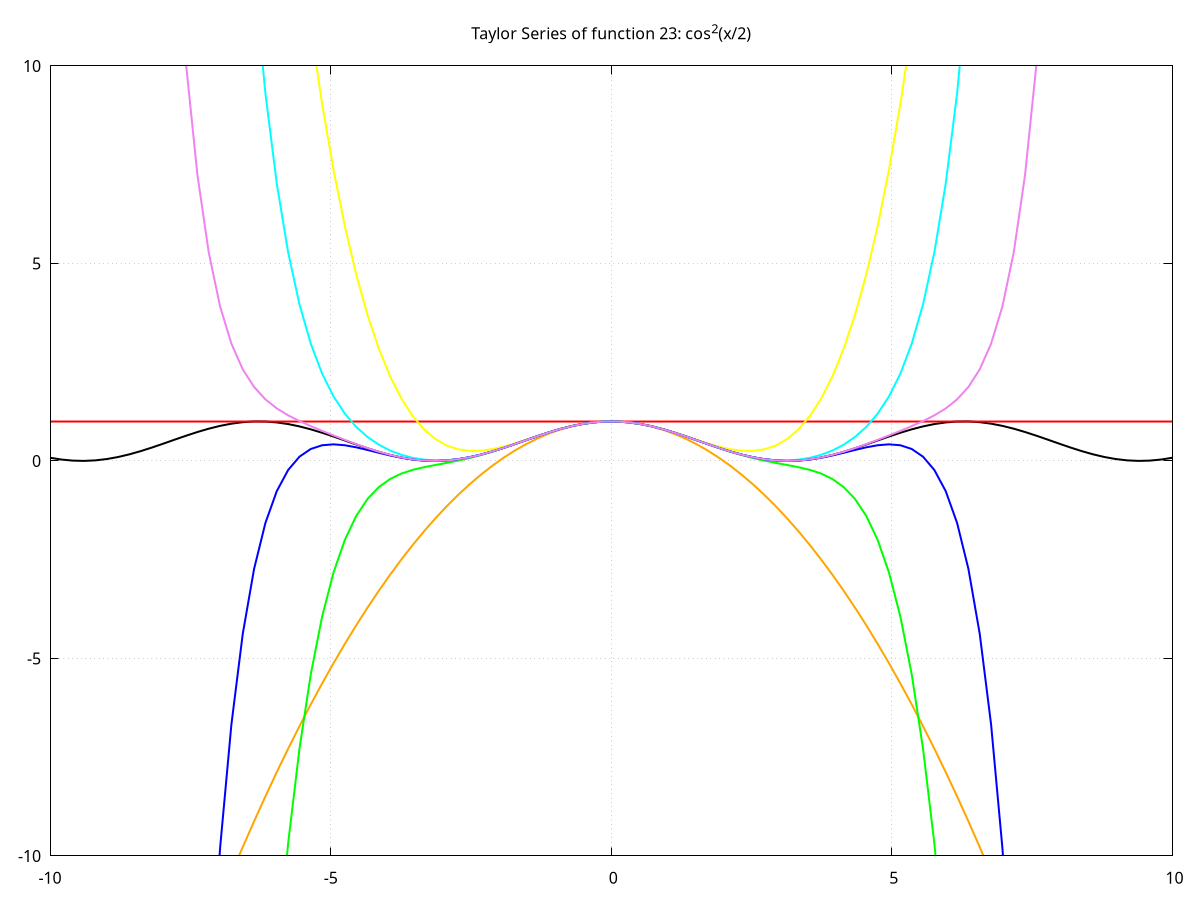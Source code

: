 # Scale font and line width (dpi) by chaning the size! It will always display stretched.
set term svg size 800,800 enhanced font 'calibri,12' butt background 'white'
set output 'img_taylor_series_23.svg'

# Key means label...
#set key inside bottom right
unset key
set yrange [-10:10]
set xrange [-10:10]
set grid
unset xlabel
unset ylabel
set title 'Taylor Series of function 23: cos^2(x/2)'
plot cos(x/2)*cos(x/2) title 'cos^2(x/2)' lc rgb 'black' lw 2,\
1 title '0th order' lc rgb 'red' lw 2 lt 3,\
1-x**2/4 title '2nd order' lc rgb 'orange' lw 2 lt 3,\
1-x**2/4+x**4/48 title '4th order' lc rgb 'yellow' lw 2 lt 3,\
1-x**2/4+x**4/48-x**6/1440 title '6th order' lc rgb 'green' lw 2 lt 3,\
1-x**2/4+x**4/48-x**6/1440+x**8/80640 title '8th order' lc rgb 'cyan' lw 2 lt 3,\
1-x**2/4+x**4/48-x**6/1440+x**8/80640-x**10/7257600 title '10th order' lc rgb 'blue' lw 2 lt 3,\
1-x**2/4+x**4/48-x**6/1440+x**8/80640-x**10/7257600+x**12/958003200 title '12th order' lc rgb 'violet' lw 2 lt 3
